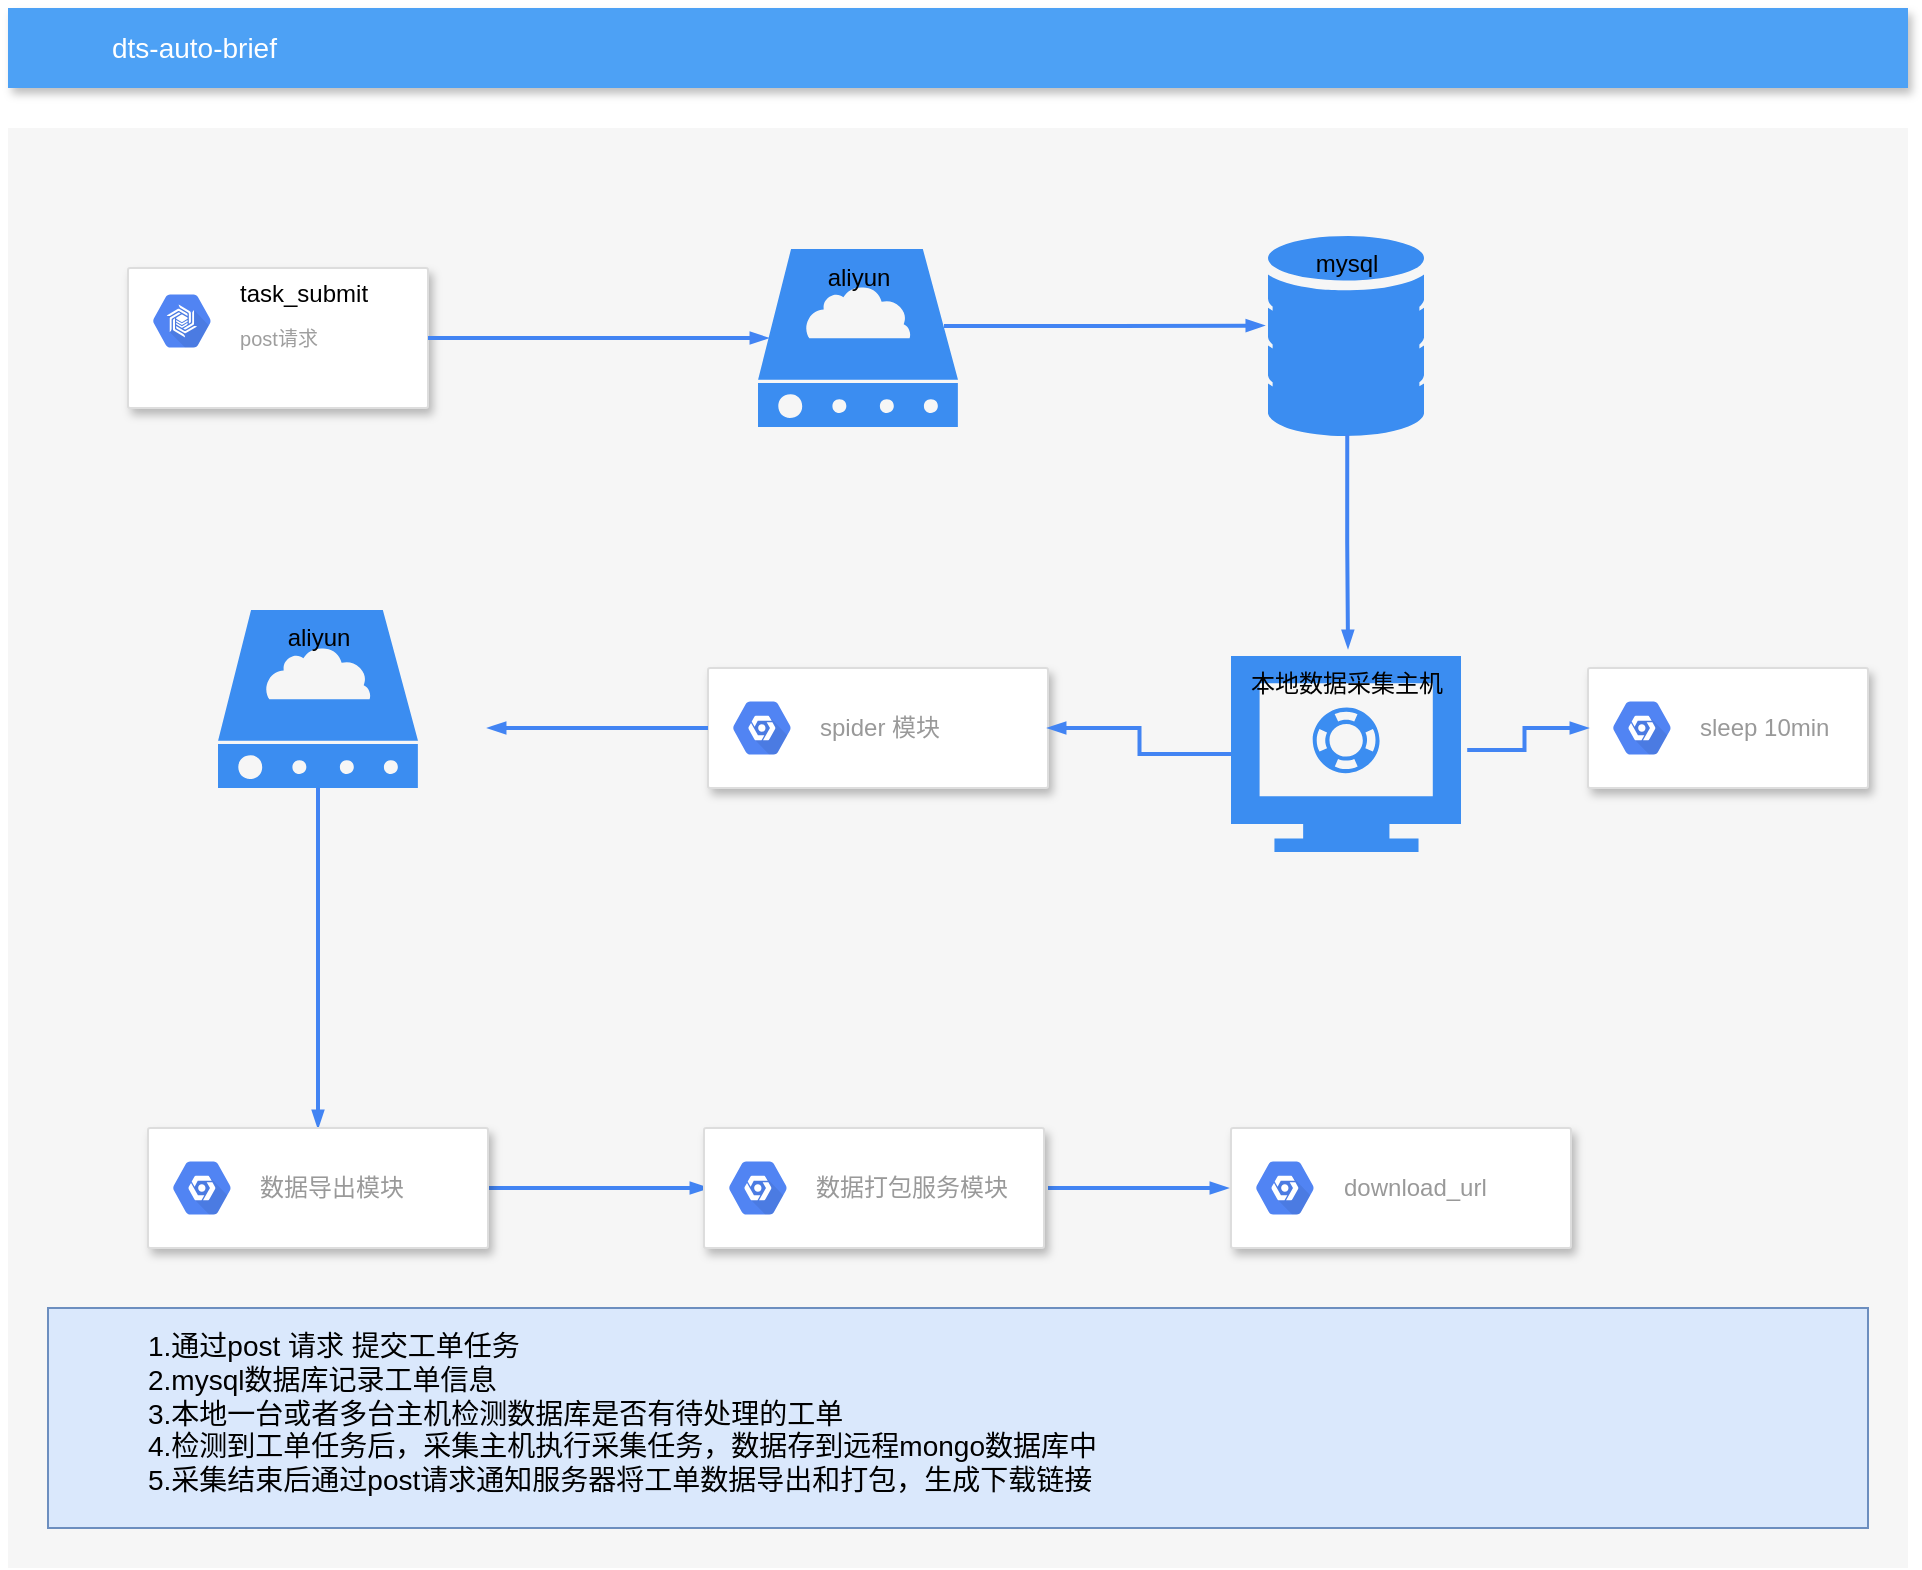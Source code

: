 <mxfile version="11.1.4" type="device"><diagram id="d1ab7348-05c3-a1e3-ca4d-12c340fd6b49" name="Page-1"><mxGraphModel dx="1550" dy="870" grid="1" gridSize="10" guides="1" tooltips="1" connect="1" arrows="1" fold="1" page="1" pageScale="1" pageWidth="1169" pageHeight="827" background="#ffffff" math="0" shadow="0"><root><mxCell id="0"/><mxCell id="1" parent="0"/><mxCell id="2" value="" style="fillColor=#F6F6F6;strokeColor=none;shadow=0;gradientColor=none;fontSize=14;align=left;spacing=10;fontColor=#717171;9E9E9E;verticalAlign=top;spacingTop=-4;fontStyle=0;spacingLeft=40;html=1;" parent="1" vertex="1"><mxGeometry x="110" y="100" width="950" height="720" as="geometry"/></mxCell><mxCell id="9" value="dts-auto-brief" style="fillColor=#4DA1F5;strokeColor=none;shadow=1;gradientColor=none;fontSize=14;align=left;spacingLeft=50;fontColor=#ffffff;html=1;" parent="1" vertex="1"><mxGeometry x="110" y="40" width="950" height="40" as="geometry"/></mxCell><mxCell id="148" value="post请求" style="strokeColor=#dddddd;fillColor=#ffffff;shadow=1;strokeWidth=1;rounded=1;absoluteArcSize=1;arcSize=2;fontSize=10;fontColor=#9E9E9E;align=center;html=1;" parent="1" vertex="1"><mxGeometry x="170" y="170" width="150" height="70" as="geometry"/></mxCell><mxCell id="149" value="&lt;font color=&quot;#000000&quot;&gt;task_submit&lt;/font&gt;" style="dashed=0;connectable=0;html=1;fillColor=#5184F3;strokeColor=none;shape=mxgraph.gcp2.hexIcon;prIcon=cloud_bigtable;part=1;labelPosition=right;verticalLabelPosition=middle;align=left;verticalAlign=top;spacingLeft=5;fontColor=#999999;fontSize=12;spacingTop=-8;" parent="148" vertex="1"><mxGeometry width="44" height="39" relative="1" as="geometry"><mxPoint x="5" y="7" as="offset"/></mxGeometry></mxCell><mxCell id="taVcXQh6WWWgj2vLD_L4-164" value="本地数据采集主机" style="html=1;aspect=fixed;strokeColor=none;shadow=0;align=center;verticalAlign=top;fillColor=#3B8DF1;shape=mxgraph.gcp2.monitor" vertex="1" parent="1"><mxGeometry x="721.5" y="364" width="115" height="98" as="geometry"/></mxCell><mxCell id="taVcXQh6WWWgj2vLD_L4-168" value="aliyun" style="html=1;aspect=fixed;strokeColor=none;shadow=0;align=center;verticalAlign=top;fillColor=#3B8DF1;shape=mxgraph.gcp2.cloud_server" vertex="1" parent="1"><mxGeometry x="485" y="160.5" width="100" height="89" as="geometry"/></mxCell><mxCell id="taVcXQh6WWWgj2vLD_L4-169" value="mysql" style="html=1;aspect=fixed;strokeColor=none;shadow=0;align=center;verticalAlign=top;fillColor=#3B8DF1;shape=mxgraph.gcp2.database_2" vertex="1" parent="1"><mxGeometry x="740" y="154" width="78" height="100" as="geometry"/></mxCell><mxCell id="taVcXQh6WWWgj2vLD_L4-170" value="" style="edgeStyle=orthogonalEdgeStyle;fontSize=12;html=1;endArrow=blockThin;endFill=1;rounded=0;strokeWidth=2;endSize=4;startSize=4;dashed=0;strokeColor=#4284F3;exitX=1;exitY=0.5;exitDx=0;exitDy=0;entryX=0.05;entryY=0.5;entryDx=0;entryDy=0;entryPerimeter=0;" edge="1" parent="1" source="148" target="taVcXQh6WWWgj2vLD_L4-168"><mxGeometry width="100" relative="1" as="geometry"><mxPoint x="330" y="200" as="sourcePoint"/><mxPoint x="430" y="200" as="targetPoint"/></mxGeometry></mxCell><mxCell id="taVcXQh6WWWgj2vLD_L4-171" value="" style="edgeStyle=orthogonalEdgeStyle;fontSize=12;html=1;endArrow=blockThin;endFill=1;rounded=0;strokeWidth=2;endSize=4;startSize=4;dashed=0;strokeColor=#4284F3;exitX=0.93;exitY=0.433;exitDx=0;exitDy=0;exitPerimeter=0;entryX=-0.026;entryY=0.448;entryDx=0;entryDy=0;entryPerimeter=0;" edge="1" parent="1" source="taVcXQh6WWWgj2vLD_L4-168" target="taVcXQh6WWWgj2vLD_L4-169"><mxGeometry width="100" relative="1" as="geometry"><mxPoint x="660" y="310" as="sourcePoint"/><mxPoint x="760" y="310" as="targetPoint"/></mxGeometry></mxCell><mxCell id="taVcXQh6WWWgj2vLD_L4-172" value="" style="edgeStyle=orthogonalEdgeStyle;fontSize=12;html=1;endArrow=blockThin;endFill=1;rounded=0;strokeWidth=2;endSize=4;startSize=4;dashed=0;strokeColor=#4284F3;exitX=0.508;exitY=0.994;exitDx=0;exitDy=0;exitPerimeter=0;" edge="1" parent="1" source="taVcXQh6WWWgj2vLD_L4-169"><mxGeometry width="100" relative="1" as="geometry"><mxPoint x="980" y="340" as="sourcePoint"/><mxPoint x="780" y="360" as="targetPoint"/></mxGeometry></mxCell><mxCell id="taVcXQh6WWWgj2vLD_L4-173" value="" style="strokeColor=#dddddd;fillColor=#ffffff;shadow=1;strokeWidth=1;rounded=1;absoluteArcSize=1;arcSize=2;" vertex="1" parent="1"><mxGeometry x="460" y="370" width="170" height="60" as="geometry"/></mxCell><mxCell id="taVcXQh6WWWgj2vLD_L4-174" value="spider 模块" style="dashed=0;connectable=0;html=1;fillColor=#5184F3;strokeColor=none;shape=mxgraph.gcp2.hexIcon;prIcon=placeholder;part=1;labelPosition=right;verticalLabelPosition=middle;align=left;verticalAlign=middle;spacingLeft=5;fontColor=#999999;fontSize=12;" vertex="1" parent="taVcXQh6WWWgj2vLD_L4-173"><mxGeometry y="0.5" width="44" height="39" relative="1" as="geometry"><mxPoint x="5" y="-19.5" as="offset"/></mxGeometry></mxCell><mxCell id="taVcXQh6WWWgj2vLD_L4-179" value="" style="strokeColor=#dddddd;fillColor=#ffffff;shadow=1;strokeWidth=1;rounded=1;absoluteArcSize=1;arcSize=2;" vertex="1" parent="1"><mxGeometry x="900" y="370" width="140" height="60" as="geometry"/></mxCell><mxCell id="taVcXQh6WWWgj2vLD_L4-180" value="sleep 10min" style="dashed=0;connectable=0;html=1;fillColor=#5184F3;strokeColor=none;shape=mxgraph.gcp2.hexIcon;prIcon=placeholder;part=1;labelPosition=right;verticalLabelPosition=middle;align=left;verticalAlign=middle;spacingLeft=5;fontColor=#999999;fontSize=12;" vertex="1" parent="taVcXQh6WWWgj2vLD_L4-179"><mxGeometry y="0.5" width="44" height="39" relative="1" as="geometry"><mxPoint x="5" y="-19.5" as="offset"/></mxGeometry></mxCell><mxCell id="taVcXQh6WWWgj2vLD_L4-181" value="" style="edgeStyle=orthogonalEdgeStyle;fontSize=12;html=1;endArrow=blockThin;endFill=1;rounded=0;strokeWidth=2;endSize=4;startSize=4;dashed=0;strokeColor=#4284F3;exitX=1.027;exitY=0.48;exitDx=0;exitDy=0;exitPerimeter=0;entryX=0;entryY=0.5;entryDx=0;entryDy=0;" edge="1" parent="1" source="taVcXQh6WWWgj2vLD_L4-164" target="taVcXQh6WWWgj2vLD_L4-179"><mxGeometry width="100" relative="1" as="geometry"><mxPoint x="880" y="520" as="sourcePoint"/><mxPoint x="980" y="520" as="targetPoint"/></mxGeometry></mxCell><mxCell id="taVcXQh6WWWgj2vLD_L4-182" value="" style="edgeStyle=orthogonalEdgeStyle;fontSize=12;html=1;endArrow=blockThin;endFill=1;rounded=0;strokeWidth=2;endSize=4;startSize=4;dashed=0;strokeColor=#4284F3;" edge="1" parent="1" source="taVcXQh6WWWgj2vLD_L4-164" target="taVcXQh6WWWgj2vLD_L4-173"><mxGeometry width="100" relative="1" as="geometry"><mxPoint x="550" y="640" as="sourcePoint"/><mxPoint x="640" y="640" as="targetPoint"/></mxGeometry></mxCell><mxCell id="taVcXQh6WWWgj2vLD_L4-183" value="" style="edgeStyle=orthogonalEdgeStyle;fontSize=12;html=1;endArrow=blockThin;endFill=1;rounded=0;strokeWidth=2;endSize=4;startSize=4;dashed=0;strokeColor=#4284F3;exitX=0;exitY=0.5;exitDx=0;exitDy=0;entryX=1;entryY=0.5;entryDx=0;entryDy=0;" edge="1" parent="1" source="taVcXQh6WWWgj2vLD_L4-173"><mxGeometry width="100" relative="1" as="geometry"><mxPoint x="570" y="620" as="sourcePoint"/><mxPoint x="350" y="400" as="targetPoint"/></mxGeometry></mxCell><mxCell id="taVcXQh6WWWgj2vLD_L4-184" value="" style="edgeStyle=orthogonalEdgeStyle;fontSize=12;html=1;endArrow=blockThin;endFill=1;rounded=0;strokeWidth=2;endSize=4;startSize=4;dashed=0;strokeColor=#4284F3;exitX=0.5;exitY=1;exitDx=0;exitDy=0;entryX=0.5;entryY=0;entryDx=0;entryDy=0;" edge="1" parent="1"><mxGeometry width="100" relative="1" as="geometry"><mxPoint x="265" y="430" as="sourcePoint"/><mxPoint x="265" y="600" as="targetPoint"/></mxGeometry></mxCell><mxCell id="taVcXQh6WWWgj2vLD_L4-186" value="" style="edgeStyle=orthogonalEdgeStyle;fontSize=12;html=1;endArrow=blockThin;endFill=1;rounded=0;strokeWidth=2;endSize=4;startSize=4;dashed=0;strokeColor=#4284F3;exitX=1;exitY=0.5;exitDx=0;exitDy=0;" edge="1" parent="1"><mxGeometry width="100" relative="1" as="geometry"><mxPoint x="350" y="630" as="sourcePoint"/><mxPoint x="460" y="630" as="targetPoint"/></mxGeometry></mxCell><mxCell id="taVcXQh6WWWgj2vLD_L4-187" value="" style="edgeStyle=orthogonalEdgeStyle;fontSize=12;html=1;endArrow=blockThin;endFill=1;rounded=0;strokeWidth=2;endSize=4;startSize=4;dashed=0;strokeColor=#4284F3;" edge="1" parent="1"><mxGeometry width="100" relative="1" as="geometry"><mxPoint x="630" y="630" as="sourcePoint"/><mxPoint x="720" y="630" as="targetPoint"/></mxGeometry></mxCell><mxCell id="taVcXQh6WWWgj2vLD_L4-188" value="" style="strokeColor=#dddddd;fillColor=#ffffff;shadow=1;strokeWidth=1;rounded=1;absoluteArcSize=1;arcSize=2;" vertex="1" parent="1"><mxGeometry x="721.5" y="600" width="170" height="60" as="geometry"/></mxCell><mxCell id="taVcXQh6WWWgj2vLD_L4-189" value="download_url" style="dashed=0;connectable=0;html=1;fillColor=#5184F3;strokeColor=none;shape=mxgraph.gcp2.hexIcon;prIcon=placeholder;part=1;labelPosition=right;verticalLabelPosition=middle;align=left;verticalAlign=middle;spacingLeft=5;fontColor=#999999;fontSize=12;" vertex="1" parent="taVcXQh6WWWgj2vLD_L4-188"><mxGeometry y="0.5" width="44" height="39" relative="1" as="geometry"><mxPoint x="5" y="-19.5" as="offset"/></mxGeometry></mxCell><mxCell id="taVcXQh6WWWgj2vLD_L4-190" value="1.通过post 请求 提交工单任务&lt;br&gt;2.mysql数据库记录工单信息&lt;br&gt;3.本地一台或者多台主机检测数据库是否有待处理的工单&lt;br&gt;4.检测到工单任务后，采集主机执行采集任务，数据存到远程mongo数据库中&lt;br&gt;5.采集结束后通过post请求通知服务器将工单数据导出和打包，生成下载链接" style="fillColor=#dae8fc;strokeColor=#6c8ebf;shadow=0;fontSize=14;align=left;spacing=10;9E9E9E;verticalAlign=top;spacingTop=-4;fontStyle=0;spacingLeft=40;html=1;" vertex="1" parent="1"><mxGeometry x="130" y="690" width="910" height="110" as="geometry"/></mxCell><mxCell id="taVcXQh6WWWgj2vLD_L4-191" value="aliyun" style="html=1;aspect=fixed;strokeColor=none;shadow=0;align=center;verticalAlign=top;fillColor=#3B8DF1;shape=mxgraph.gcp2.cloud_server" vertex="1" parent="1"><mxGeometry x="215" y="341" width="100" height="89" as="geometry"/></mxCell><mxCell id="taVcXQh6WWWgj2vLD_L4-192" value="" style="strokeColor=#dddddd;fillColor=#ffffff;shadow=1;strokeWidth=1;rounded=1;absoluteArcSize=1;arcSize=2;" vertex="1" parent="1"><mxGeometry x="180" y="600" width="170" height="60" as="geometry"/></mxCell><mxCell id="taVcXQh6WWWgj2vLD_L4-193" value="数据导出模块" style="dashed=0;connectable=0;html=1;fillColor=#5184F3;strokeColor=none;shape=mxgraph.gcp2.hexIcon;prIcon=placeholder;part=1;labelPosition=right;verticalLabelPosition=middle;align=left;verticalAlign=middle;spacingLeft=5;fontColor=#999999;fontSize=12;" vertex="1" parent="taVcXQh6WWWgj2vLD_L4-192"><mxGeometry y="0.5" width="44" height="39" relative="1" as="geometry"><mxPoint x="5" y="-19.5" as="offset"/></mxGeometry></mxCell><mxCell id="taVcXQh6WWWgj2vLD_L4-194" value="" style="strokeColor=#dddddd;fillColor=#ffffff;shadow=1;strokeWidth=1;rounded=1;absoluteArcSize=1;arcSize=2;" vertex="1" parent="1"><mxGeometry x="458" y="600" width="170" height="60" as="geometry"/></mxCell><mxCell id="taVcXQh6WWWgj2vLD_L4-195" value="数据打包服务模块" style="dashed=0;connectable=0;html=1;fillColor=#5184F3;strokeColor=none;shape=mxgraph.gcp2.hexIcon;prIcon=placeholder;part=1;labelPosition=right;verticalLabelPosition=middle;align=left;verticalAlign=middle;spacingLeft=5;fontColor=#999999;fontSize=12;" vertex="1" parent="taVcXQh6WWWgj2vLD_L4-194"><mxGeometry y="0.5" width="44" height="39" relative="1" as="geometry"><mxPoint x="5" y="-19.5" as="offset"/></mxGeometry></mxCell></root></mxGraphModel></diagram></mxfile>
